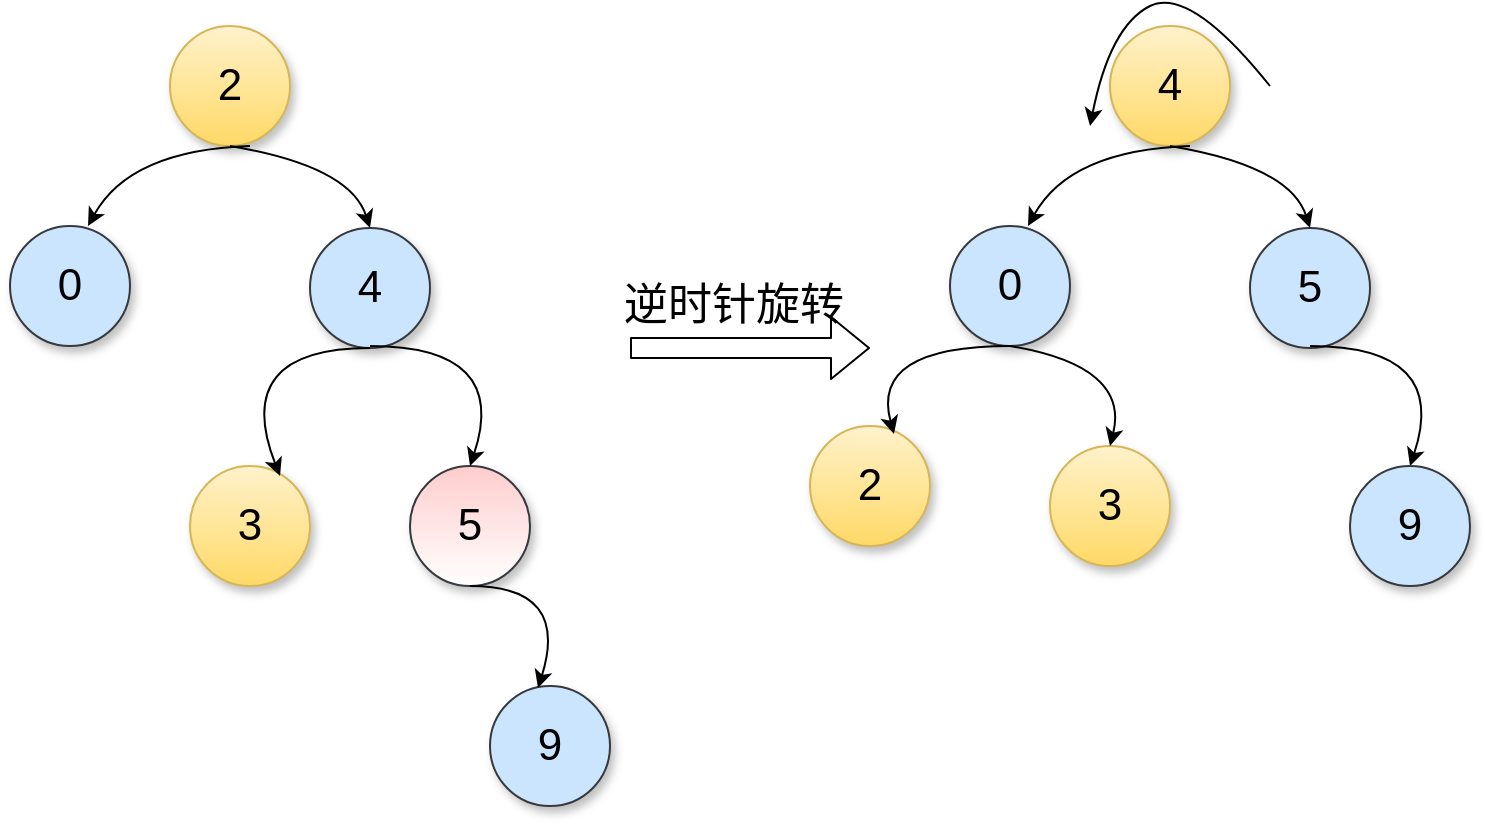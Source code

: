 <mxfile version="12.9.3" type="device"><diagram id="IGzdJnZokTgQeMEtuddH" name="第 1 页"><mxGraphModel dx="744" dy="410" grid="1" gridSize="10" guides="1" tooltips="1" connect="1" arrows="1" fold="1" page="1" pageScale="1" pageWidth="827" pageHeight="1169" math="0" shadow="0"><root><mxCell id="0"/><mxCell id="1" parent="0"/><mxCell id="IK3_Ci1p6O1D8H_EiBns-1" value="2" style="ellipse;whiteSpace=wrap;html=1;aspect=fixed;shadow=1;gradientColor=#ffd966;fillColor=#fff2cc;strokeColor=#d6b656;fontSize=22;" vertex="1" parent="1"><mxGeometry x="200" y="30" width="60" height="60" as="geometry"/></mxCell><mxCell id="IK3_Ci1p6O1D8H_EiBns-2" value="0" style="ellipse;whiteSpace=wrap;html=1;aspect=fixed;shadow=1;fillColor=#cce5ff;strokeColor=#36393d;fontSize=22;" vertex="1" parent="1"><mxGeometry x="120" y="130" width="60" height="60" as="geometry"/></mxCell><mxCell id="IK3_Ci1p6O1D8H_EiBns-3" value="4" style="ellipse;whiteSpace=wrap;html=1;aspect=fixed;shadow=1;fillColor=#cce5ff;strokeColor=#36393d;fontSize=22;" vertex="1" parent="1"><mxGeometry x="270" y="131" width="60" height="60" as="geometry"/></mxCell><mxCell id="IK3_Ci1p6O1D8H_EiBns-5" value="5" style="ellipse;whiteSpace=wrap;html=1;aspect=fixed;shadow=1;fillColor=#ffcccc;strokeColor=#36393d;fontSize=22;gradientColor=#ffffff;" vertex="1" parent="1"><mxGeometry x="320" y="250" width="60" height="60" as="geometry"/></mxCell><mxCell id="IK3_Ci1p6O1D8H_EiBns-6" value="" style="endArrow=classic;html=1;entryX=0.65;entryY=0;entryDx=0;entryDy=0;entryPerimeter=0;curved=1;fontSize=22;" edge="1" parent="1" target="IK3_Ci1p6O1D8H_EiBns-2"><mxGeometry width="50" height="50" relative="1" as="geometry"><mxPoint x="240" y="90" as="sourcePoint"/><mxPoint x="150" y="50" as="targetPoint"/><Array as="points"><mxPoint x="180" y="92"/></Array></mxGeometry></mxCell><mxCell id="IK3_Ci1p6O1D8H_EiBns-7" value="" style="endArrow=classic;html=1;entryX=0.5;entryY=0;entryDx=0;entryDy=0;curved=1;fontSize=22;" edge="1" parent="1" target="IK3_Ci1p6O1D8H_EiBns-3"><mxGeometry width="50" height="50" relative="1" as="geometry"><mxPoint x="230" y="90" as="sourcePoint"/><mxPoint x="390" y="50" as="targetPoint"/><Array as="points"><mxPoint x="290" y="100"/></Array></mxGeometry></mxCell><mxCell id="IK3_Ci1p6O1D8H_EiBns-24" value="" style="shape=flexArrow;endArrow=classic;html=1;fontSize=22;" edge="1" parent="1"><mxGeometry width="50" height="50" relative="1" as="geometry"><mxPoint x="430" y="191" as="sourcePoint"/><mxPoint x="550" y="191" as="targetPoint"/></mxGeometry></mxCell><mxCell id="IK3_Ci1p6O1D8H_EiBns-25" value="&lt;font style=&quot;font-size: 22px&quot;&gt;逆时针旋转&lt;/font&gt;" style="text;html=1;strokeColor=none;fillColor=none;align=center;verticalAlign=middle;whiteSpace=wrap;rounded=0;fontSize=22;" vertex="1" parent="1"><mxGeometry x="413.5" y="160" width="136" height="20" as="geometry"/></mxCell><mxCell id="IK3_Ci1p6O1D8H_EiBns-26" value="9" style="ellipse;whiteSpace=wrap;html=1;aspect=fixed;shadow=1;fillColor=#cce5ff;strokeColor=#36393d;fontSize=22;" vertex="1" parent="1"><mxGeometry x="360" y="360" width="60" height="60" as="geometry"/></mxCell><mxCell id="IK3_Ci1p6O1D8H_EiBns-27" value="3" style="ellipse;whiteSpace=wrap;html=1;aspect=fixed;shadow=1;fillColor=#fff2cc;strokeColor=#d6b656;fontSize=22;gradientColor=#ffd966;" vertex="1" parent="1"><mxGeometry x="210" y="250" width="60" height="60" as="geometry"/></mxCell><mxCell id="IK3_Ci1p6O1D8H_EiBns-28" value="" style="endArrow=classic;html=1;entryX=0.75;entryY=0.083;entryDx=0;entryDy=0;entryPerimeter=0;exitX=0.5;exitY=1;exitDx=0;exitDy=0;curved=1;" edge="1" parent="1" source="IK3_Ci1p6O1D8H_EiBns-3" target="IK3_Ci1p6O1D8H_EiBns-27"><mxGeometry width="50" height="50" relative="1" as="geometry"><mxPoint x="390" y="200" as="sourcePoint"/><mxPoint x="440" y="150" as="targetPoint"/><Array as="points"><mxPoint x="230" y="191"/></Array></mxGeometry></mxCell><mxCell id="IK3_Ci1p6O1D8H_EiBns-30" value="" style="endArrow=classic;html=1;entryX=0.5;entryY=0;entryDx=0;entryDy=0;curved=1;" edge="1" parent="1" target="IK3_Ci1p6O1D8H_EiBns-5"><mxGeometry width="50" height="50" relative="1" as="geometry"><mxPoint x="300" y="190" as="sourcePoint"/><mxPoint x="440" y="130" as="targetPoint"/><Array as="points"><mxPoint x="370" y="190"/></Array></mxGeometry></mxCell><mxCell id="IK3_Ci1p6O1D8H_EiBns-31" value="" style="endArrow=classic;html=1;exitX=0.5;exitY=1;exitDx=0;exitDy=0;entryX=0.4;entryY=0.017;entryDx=0;entryDy=0;entryPerimeter=0;curved=1;" edge="1" parent="1" source="IK3_Ci1p6O1D8H_EiBns-5" target="IK3_Ci1p6O1D8H_EiBns-26"><mxGeometry width="50" height="50" relative="1" as="geometry"><mxPoint x="430" y="330" as="sourcePoint"/><mxPoint x="480" y="280" as="targetPoint"/><Array as="points"><mxPoint x="400" y="310"/></Array></mxGeometry></mxCell><mxCell id="IK3_Ci1p6O1D8H_EiBns-32" value="4" style="ellipse;whiteSpace=wrap;html=1;aspect=fixed;shadow=1;gradientColor=#ffd966;fillColor=#fff2cc;strokeColor=#d6b656;fontSize=22;" vertex="1" parent="1"><mxGeometry x="670" y="30" width="60" height="60" as="geometry"/></mxCell><mxCell id="IK3_Ci1p6O1D8H_EiBns-33" value="0" style="ellipse;whiteSpace=wrap;html=1;aspect=fixed;shadow=1;fillColor=#cce5ff;strokeColor=#36393d;fontSize=22;" vertex="1" parent="1"><mxGeometry x="590" y="130" width="60" height="60" as="geometry"/></mxCell><mxCell id="IK3_Ci1p6O1D8H_EiBns-34" value="5" style="ellipse;whiteSpace=wrap;html=1;aspect=fixed;shadow=1;fillColor=#cce5ff;strokeColor=#36393d;fontSize=22;" vertex="1" parent="1"><mxGeometry x="740" y="131" width="60" height="60" as="geometry"/></mxCell><mxCell id="IK3_Ci1p6O1D8H_EiBns-36" value="" style="endArrow=classic;html=1;entryX=0.65;entryY=0;entryDx=0;entryDy=0;entryPerimeter=0;curved=1;fontSize=22;" edge="1" parent="1" target="IK3_Ci1p6O1D8H_EiBns-33"><mxGeometry width="50" height="50" relative="1" as="geometry"><mxPoint x="710" y="90" as="sourcePoint"/><mxPoint x="620" y="50" as="targetPoint"/><Array as="points"><mxPoint x="650" y="92"/></Array></mxGeometry></mxCell><mxCell id="IK3_Ci1p6O1D8H_EiBns-37" value="" style="endArrow=classic;html=1;entryX=0.5;entryY=0;entryDx=0;entryDy=0;curved=1;fontSize=22;" edge="1" parent="1" target="IK3_Ci1p6O1D8H_EiBns-34"><mxGeometry width="50" height="50" relative="1" as="geometry"><mxPoint x="700" y="90" as="sourcePoint"/><mxPoint x="860" y="50" as="targetPoint"/><Array as="points"><mxPoint x="760" y="100"/></Array></mxGeometry></mxCell><mxCell id="IK3_Ci1p6O1D8H_EiBns-39" value="3" style="ellipse;whiteSpace=wrap;html=1;aspect=fixed;shadow=1;fillColor=#fff2cc;strokeColor=#d6b656;fontSize=22;gradientColor=#ffd966;" vertex="1" parent="1"><mxGeometry x="640" y="240" width="60" height="60" as="geometry"/></mxCell><mxCell id="IK3_Ci1p6O1D8H_EiBns-41" value="" style="endArrow=classic;html=1;entryX=0.5;entryY=0;entryDx=0;entryDy=0;curved=1;" edge="1" parent="1"><mxGeometry width="50" height="50" relative="1" as="geometry"><mxPoint x="770" y="190" as="sourcePoint"/><mxPoint x="820" y="250" as="targetPoint"/><Array as="points"><mxPoint x="840" y="190"/></Array></mxGeometry></mxCell><mxCell id="IK3_Ci1p6O1D8H_EiBns-43" value="" style="endArrow=classic;html=1;curved=1;" edge="1" parent="1"><mxGeometry width="50" height="50" relative="1" as="geometry"><mxPoint x="750" y="60" as="sourcePoint"/><mxPoint x="660" y="80" as="targetPoint"/><Array as="points"><mxPoint x="710" y="10"/><mxPoint x="670" y="30"/></Array></mxGeometry></mxCell><mxCell id="IK3_Ci1p6O1D8H_EiBns-44" value="2" style="ellipse;whiteSpace=wrap;html=1;aspect=fixed;shadow=1;gradientColor=#ffd966;fillColor=#fff2cc;strokeColor=#d6b656;fontSize=22;" vertex="1" parent="1"><mxGeometry x="520" y="230" width="60" height="60" as="geometry"/></mxCell><mxCell id="IK3_Ci1p6O1D8H_EiBns-46" value="" style="endArrow=classic;html=1;exitX=0.5;exitY=1;exitDx=0;exitDy=0;entryX=0.7;entryY=0.067;entryDx=0;entryDy=0;entryPerimeter=0;curved=1;" edge="1" parent="1" source="IK3_Ci1p6O1D8H_EiBns-33" target="IK3_Ci1p6O1D8H_EiBns-44"><mxGeometry width="50" height="50" relative="1" as="geometry"><mxPoint x="590" y="260" as="sourcePoint"/><mxPoint x="640" y="210" as="targetPoint"/><Array as="points"><mxPoint x="550" y="190"/></Array></mxGeometry></mxCell><mxCell id="IK3_Ci1p6O1D8H_EiBns-47" value="9" style="ellipse;whiteSpace=wrap;html=1;aspect=fixed;shadow=1;fillColor=#cce5ff;strokeColor=#36393d;fontSize=22;" vertex="1" parent="1"><mxGeometry x="790" y="250" width="60" height="60" as="geometry"/></mxCell><mxCell id="IK3_Ci1p6O1D8H_EiBns-48" value="" style="endArrow=classic;html=1;entryX=0.5;entryY=0;entryDx=0;entryDy=0;exitX=0.5;exitY=1;exitDx=0;exitDy=0;curved=1;" edge="1" parent="1" source="IK3_Ci1p6O1D8H_EiBns-33" target="IK3_Ci1p6O1D8H_EiBns-39"><mxGeometry width="50" height="50" relative="1" as="geometry"><mxPoint x="520" y="270" as="sourcePoint"/><mxPoint x="570" y="220" as="targetPoint"/><Array as="points"><mxPoint x="680" y="200"/></Array></mxGeometry></mxCell></root></mxGraphModel></diagram></mxfile>